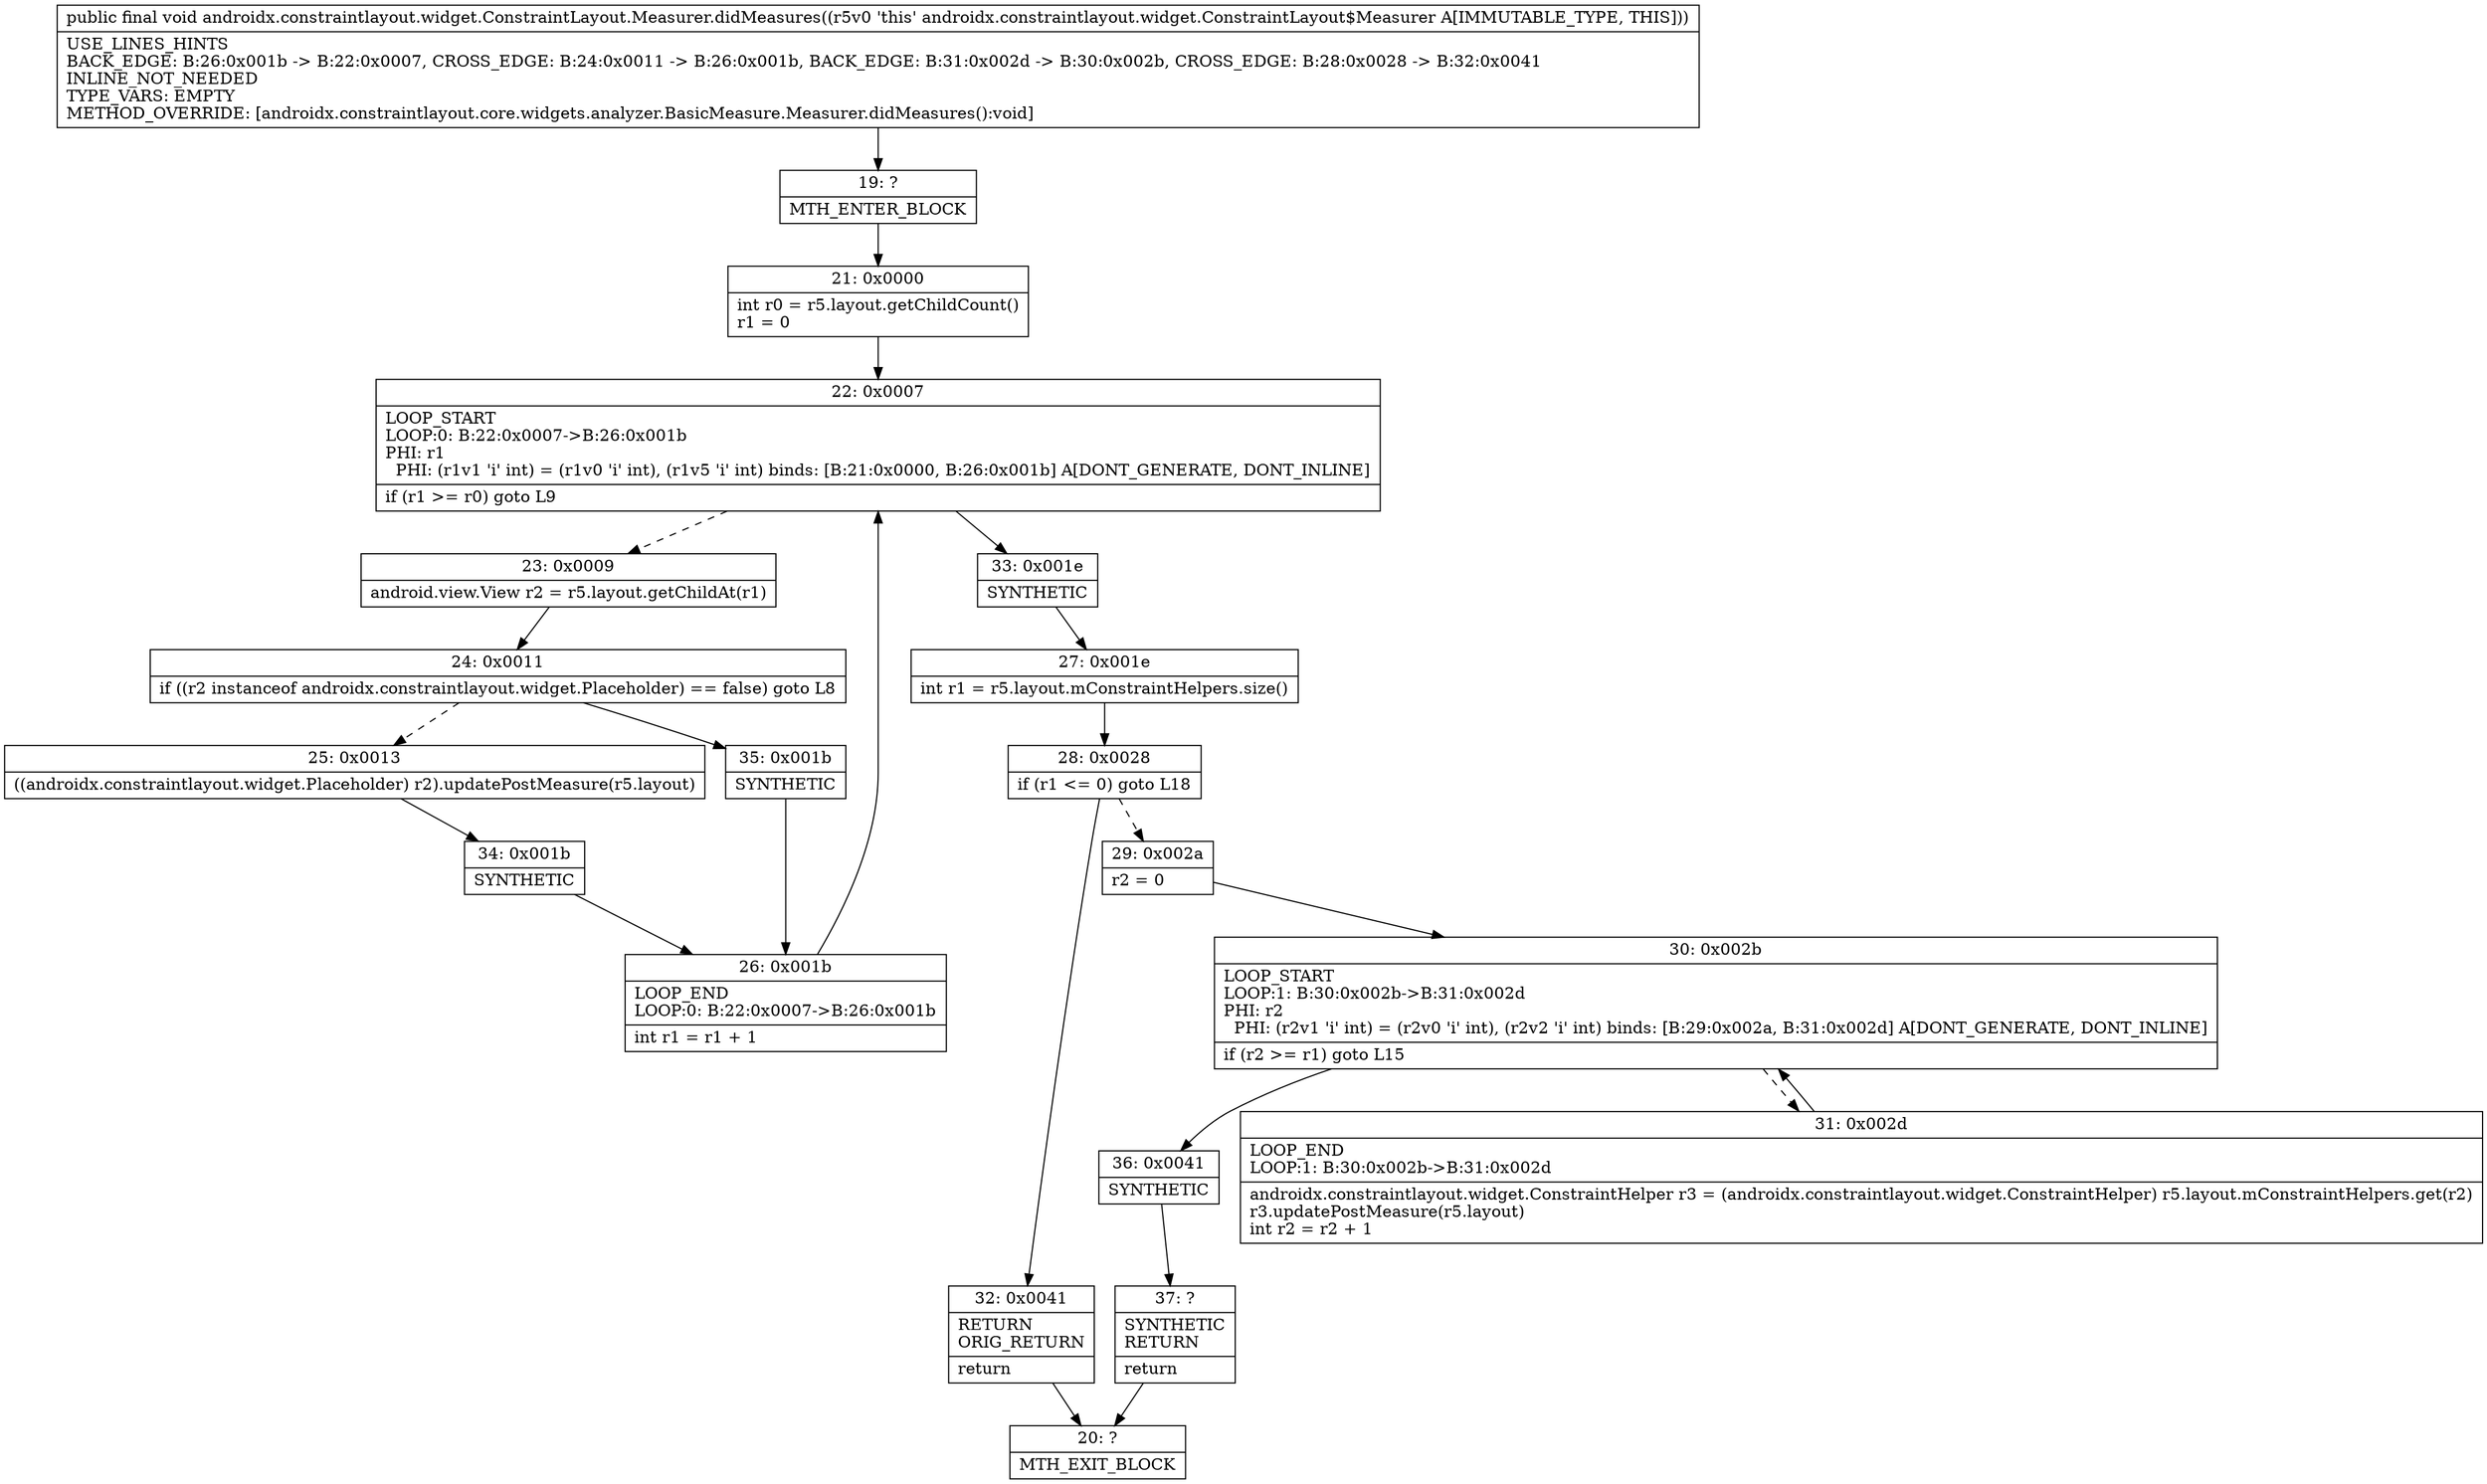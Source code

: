 digraph "CFG forandroidx.constraintlayout.widget.ConstraintLayout.Measurer.didMeasures()V" {
Node_19 [shape=record,label="{19\:\ ?|MTH_ENTER_BLOCK\l}"];
Node_21 [shape=record,label="{21\:\ 0x0000|int r0 = r5.layout.getChildCount()\lr1 = 0\l}"];
Node_22 [shape=record,label="{22\:\ 0x0007|LOOP_START\lLOOP:0: B:22:0x0007\-\>B:26:0x001b\lPHI: r1 \l  PHI: (r1v1 'i' int) = (r1v0 'i' int), (r1v5 'i' int) binds: [B:21:0x0000, B:26:0x001b] A[DONT_GENERATE, DONT_INLINE]\l|if (r1 \>= r0) goto L9\l}"];
Node_23 [shape=record,label="{23\:\ 0x0009|android.view.View r2 = r5.layout.getChildAt(r1)\l}"];
Node_24 [shape=record,label="{24\:\ 0x0011|if ((r2 instanceof androidx.constraintlayout.widget.Placeholder) == false) goto L8\l}"];
Node_25 [shape=record,label="{25\:\ 0x0013|((androidx.constraintlayout.widget.Placeholder) r2).updatePostMeasure(r5.layout)\l}"];
Node_34 [shape=record,label="{34\:\ 0x001b|SYNTHETIC\l}"];
Node_26 [shape=record,label="{26\:\ 0x001b|LOOP_END\lLOOP:0: B:22:0x0007\-\>B:26:0x001b\l|int r1 = r1 + 1\l}"];
Node_35 [shape=record,label="{35\:\ 0x001b|SYNTHETIC\l}"];
Node_33 [shape=record,label="{33\:\ 0x001e|SYNTHETIC\l}"];
Node_27 [shape=record,label="{27\:\ 0x001e|int r1 = r5.layout.mConstraintHelpers.size()\l}"];
Node_28 [shape=record,label="{28\:\ 0x0028|if (r1 \<= 0) goto L18\l}"];
Node_29 [shape=record,label="{29\:\ 0x002a|r2 = 0\l}"];
Node_30 [shape=record,label="{30\:\ 0x002b|LOOP_START\lLOOP:1: B:30:0x002b\-\>B:31:0x002d\lPHI: r2 \l  PHI: (r2v1 'i' int) = (r2v0 'i' int), (r2v2 'i' int) binds: [B:29:0x002a, B:31:0x002d] A[DONT_GENERATE, DONT_INLINE]\l|if (r2 \>= r1) goto L15\l}"];
Node_31 [shape=record,label="{31\:\ 0x002d|LOOP_END\lLOOP:1: B:30:0x002b\-\>B:31:0x002d\l|androidx.constraintlayout.widget.ConstraintHelper r3 = (androidx.constraintlayout.widget.ConstraintHelper) r5.layout.mConstraintHelpers.get(r2)\lr3.updatePostMeasure(r5.layout)\lint r2 = r2 + 1\l}"];
Node_36 [shape=record,label="{36\:\ 0x0041|SYNTHETIC\l}"];
Node_37 [shape=record,label="{37\:\ ?|SYNTHETIC\lRETURN\l|return\l}"];
Node_20 [shape=record,label="{20\:\ ?|MTH_EXIT_BLOCK\l}"];
Node_32 [shape=record,label="{32\:\ 0x0041|RETURN\lORIG_RETURN\l|return\l}"];
MethodNode[shape=record,label="{public final void androidx.constraintlayout.widget.ConstraintLayout.Measurer.didMeasures((r5v0 'this' androidx.constraintlayout.widget.ConstraintLayout$Measurer A[IMMUTABLE_TYPE, THIS]))  | USE_LINES_HINTS\lBACK_EDGE: B:26:0x001b \-\> B:22:0x0007, CROSS_EDGE: B:24:0x0011 \-\> B:26:0x001b, BACK_EDGE: B:31:0x002d \-\> B:30:0x002b, CROSS_EDGE: B:28:0x0028 \-\> B:32:0x0041\lINLINE_NOT_NEEDED\lTYPE_VARS: EMPTY\lMETHOD_OVERRIDE: [androidx.constraintlayout.core.widgets.analyzer.BasicMeasure.Measurer.didMeasures():void]\l}"];
MethodNode -> Node_19;Node_19 -> Node_21;
Node_21 -> Node_22;
Node_22 -> Node_23[style=dashed];
Node_22 -> Node_33;
Node_23 -> Node_24;
Node_24 -> Node_25[style=dashed];
Node_24 -> Node_35;
Node_25 -> Node_34;
Node_34 -> Node_26;
Node_26 -> Node_22;
Node_35 -> Node_26;
Node_33 -> Node_27;
Node_27 -> Node_28;
Node_28 -> Node_29[style=dashed];
Node_28 -> Node_32;
Node_29 -> Node_30;
Node_30 -> Node_31[style=dashed];
Node_30 -> Node_36;
Node_31 -> Node_30;
Node_36 -> Node_37;
Node_37 -> Node_20;
Node_32 -> Node_20;
}

